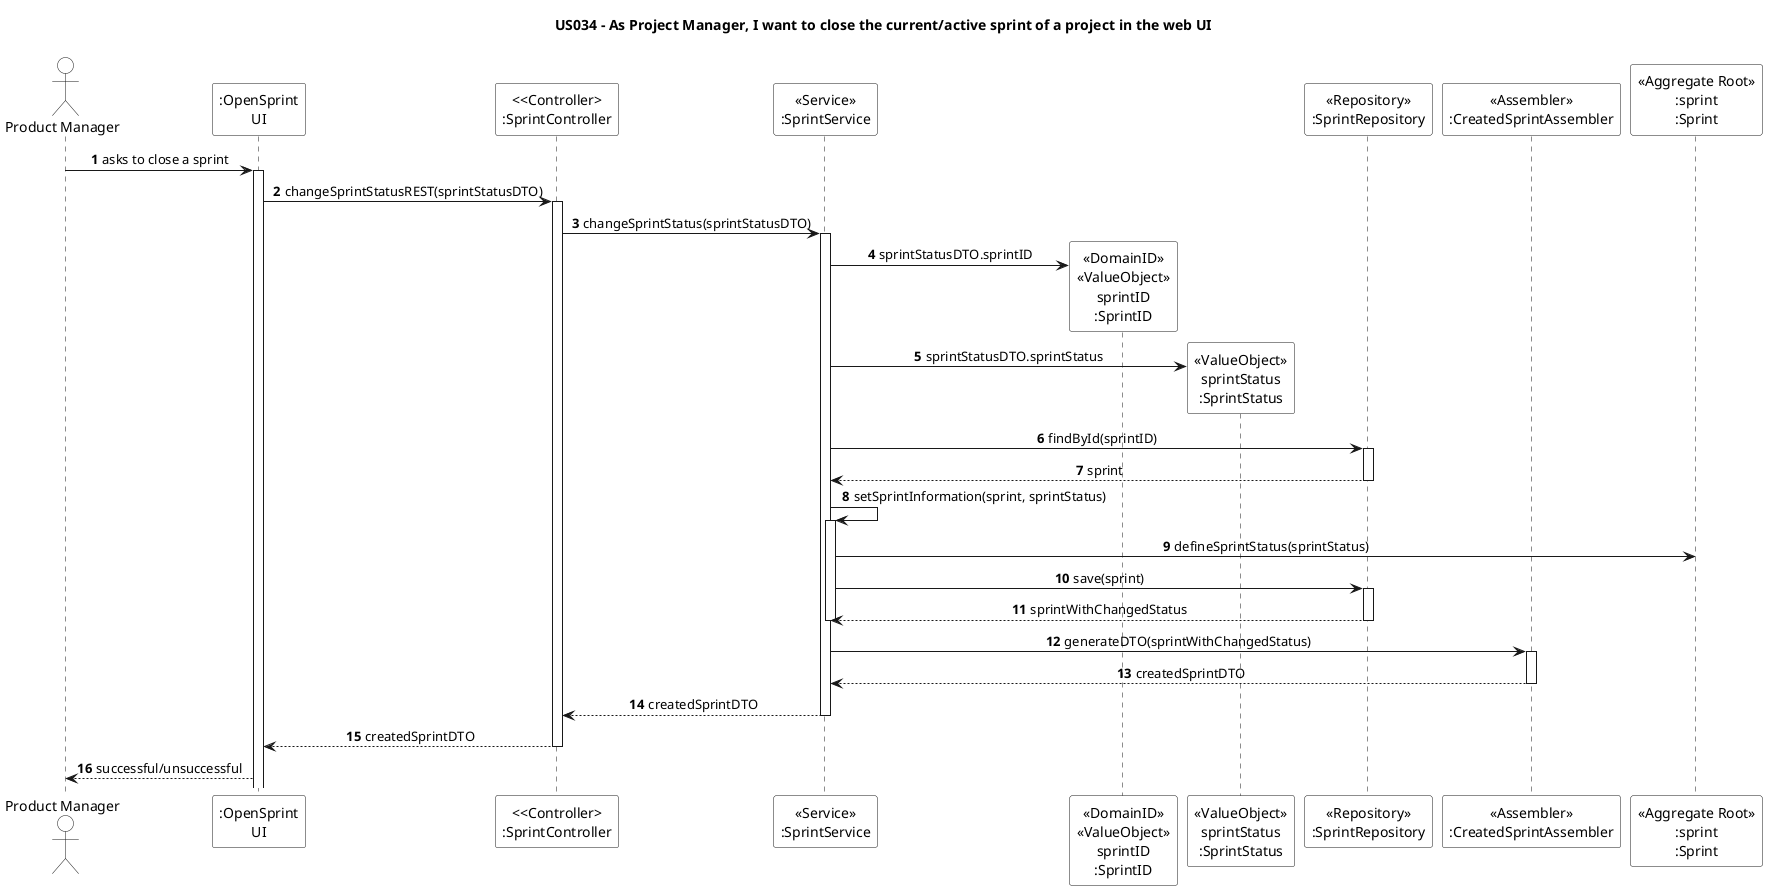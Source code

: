@startuml

skinparam sequenceMessageAlign center
skinparam actorBackgroundColor white
skinparam participantBackgroundColor white
skinparam sequenceReferenceBackgroundColor white
skinparam sequenceReferenceHeaderBackgroundColor white
skinparam sequenceGroupBackgroundColor white

autonumber

title US034 - As Project Manager, I want to close the current/active sprint of a project in the web UI

actor "Product Manager" as PM

participant ":OpenSprint\nUI" as UI
participant "<<Controller>\n:SprintController" as Controller
participant "<<Service>>\n:SprintService" as Service
participant "<<DomainID>>\n<<ValueObject>>\nsprintID\n:SprintID" as SprintID
participant "<<ValueObject>>\nsprintStatus\n:SprintStatus" as SprintStatus
participant "<<Repository>>\n:SprintRepository" as SprintRepository
participant "<<Assembler>>\n:CreatedSprintAssembler" as CreatedSprintAssembler
participant "<<Aggregate Root>>\n:sprint\n:Sprint" as Sprint


PM -> UI++: asks to close a sprint
UI -> Controller++: changeSprintStatusREST(sprintStatusDTO)
Controller -> Service++: changeSprintStatus(sprintStatusDTO)

create SprintID
Service -> SprintID : sprintStatusDTO.sprintID

create SprintStatus
Service -> SprintStatus : sprintStatusDTO.sprintStatus

Service -> SprintRepository++: findById(sprintID)
return sprint

Service -> Service++: setSprintInformation(sprint, sprintStatus)



Service -> Sprint: defineSprintStatus(sprintStatus)

Service -> SprintRepository++: save(sprint)
return sprintWithChangedStatus
deactivate Service

Service -> CreatedSprintAssembler++ : generateDTO(sprintWithChangedStatus)
return createdSprintDTO

Service --> Controller : createdSprintDTO
deactivate

Controller --> UI : createdSprintDTO
deactivate

UI --> PM : successful/unsuccessful

@enduml